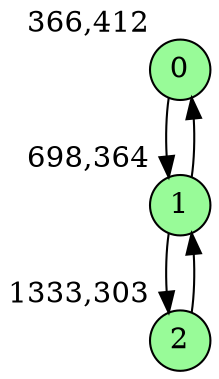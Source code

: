 digraph G {
graph [bgcolor=white]
node [shape=circle, style = filled, fillcolor=white,fixedsize=true, width=0.4, height=0.3 ]
0[xlabel="366,412", pos = "0,0!", fillcolor=palegreen ];
1[xlabel="698,364", pos = "5.1875,0.75!", fillcolor=palegreen ];
2[xlabel="1333,303", pos = "15.1094,1.70313!", fillcolor=palegreen ];
0->1 ;
1->0 ;
1->2 ;
2->1 ;
}
